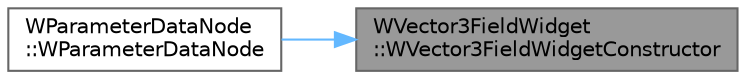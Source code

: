 digraph "WVector3FieldWidget::WVector3FieldWidgetConstructor"
{
 // LATEX_PDF_SIZE
  bgcolor="transparent";
  edge [fontname=Helvetica,fontsize=10,labelfontname=Helvetica,labelfontsize=10];
  node [fontname=Helvetica,fontsize=10,shape=box,height=0.2,width=0.4];
  rankdir="RL";
  Node1 [id="Node000001",label="WVector3FieldWidget\l::WVector3FieldWidgetConstructor",height=0.2,width=0.4,color="gray40", fillcolor="grey60", style="filled", fontcolor="black",tooltip=" "];
  Node1 -> Node2 [id="edge1_Node000001_Node000002",dir="back",color="steelblue1",style="solid",tooltip=" "];
  Node2 [id="Node000002",label="WParameterDataNode\l::WParameterDataNode",height=0.2,width=0.4,color="grey40", fillcolor="white", style="filled",URL="$class_w_parameter_data_node.html#a1a06162b1403177e6fffae19bd85add8",tooltip=" "];
}
